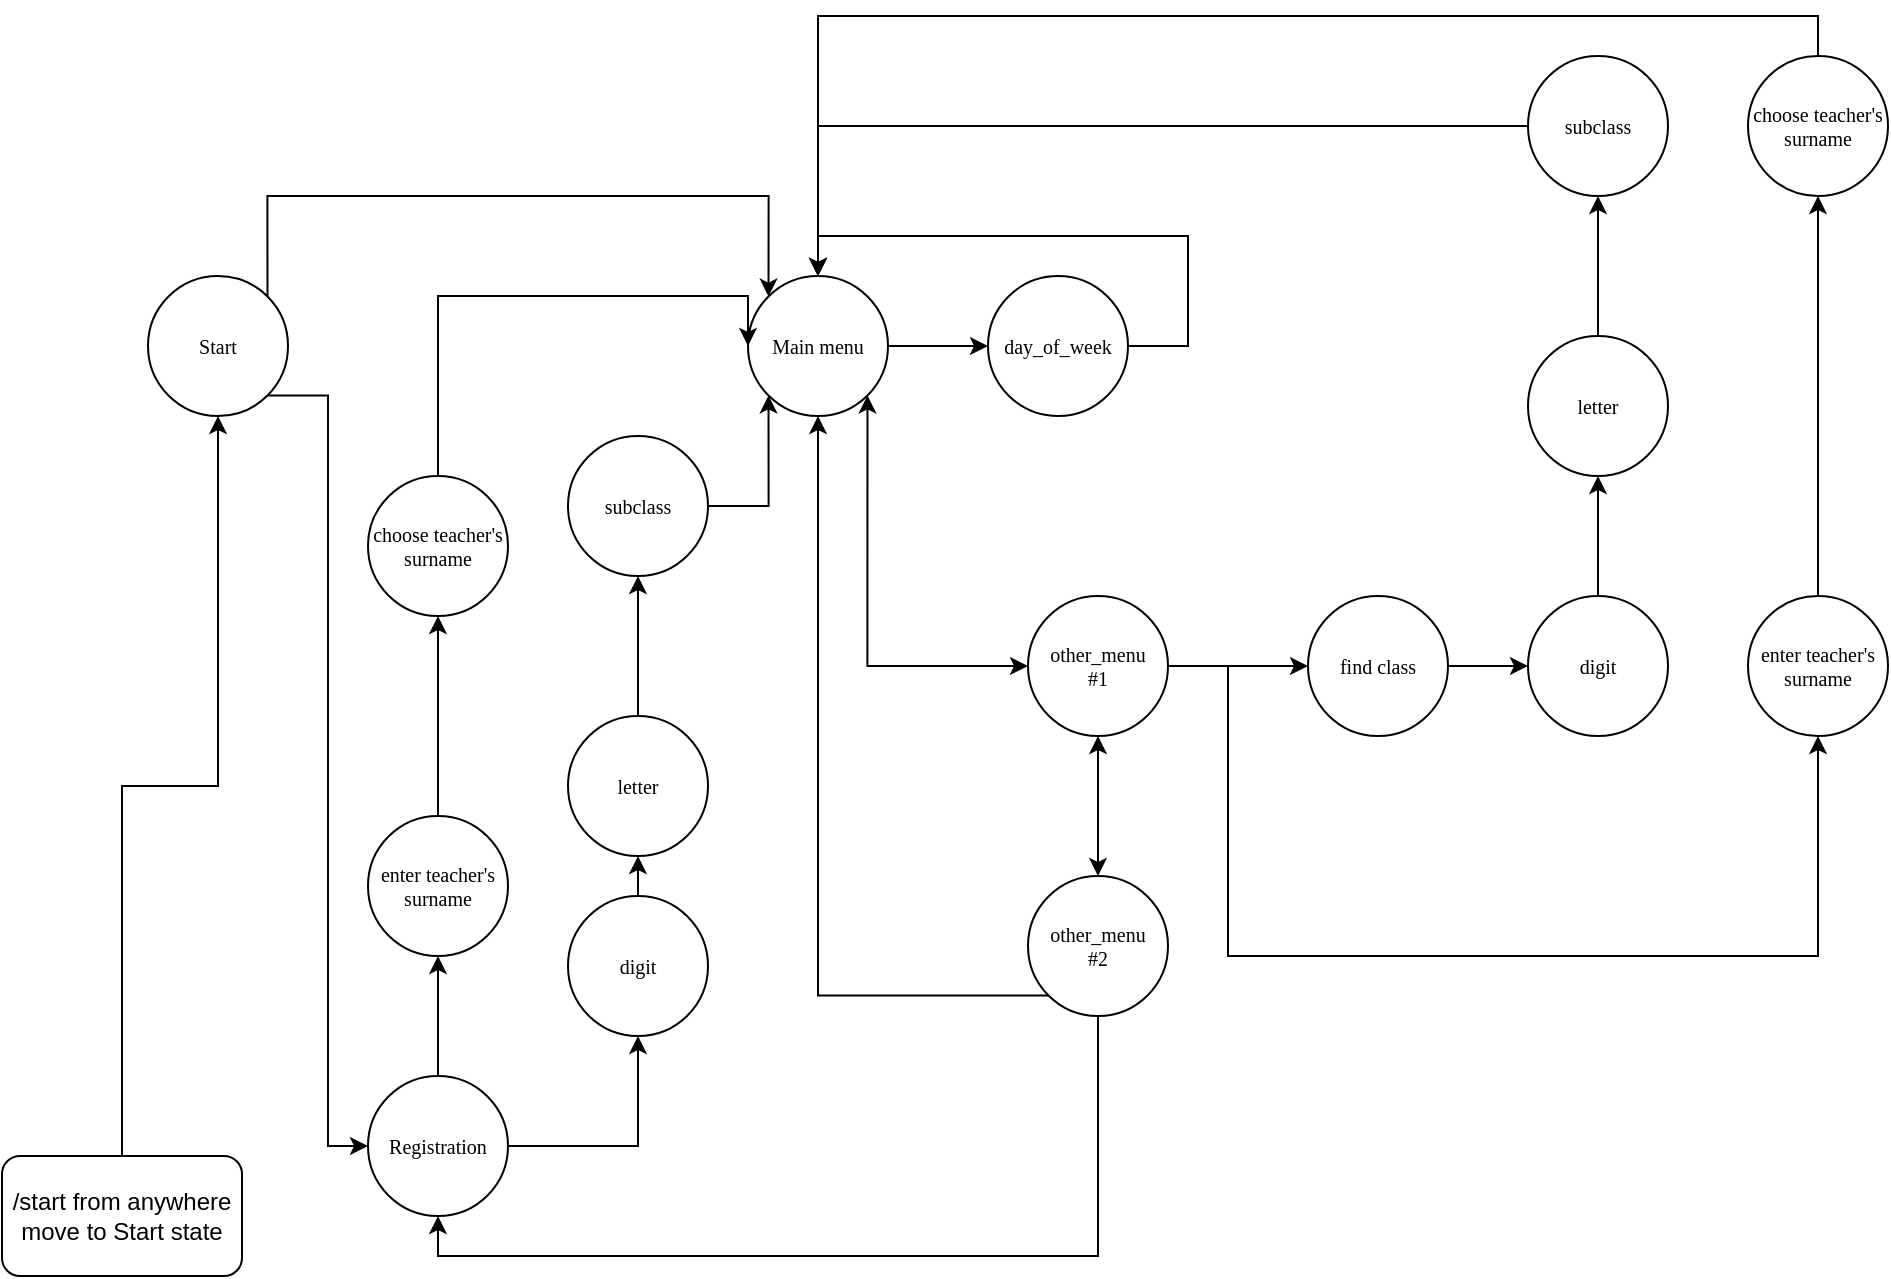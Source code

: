 <mxfile version="15.3.0" type="github"><diagram id="x-r1B8hrhTemMjnv4sVU" name="Page-1"><mxGraphModel dx="595" dy="1913" grid="1" gridSize="10" guides="1" tooltips="1" connect="1" arrows="1" fold="1" page="1" pageScale="1" pageWidth="827" pageHeight="1169" math="0" shadow="0"><root><mxCell id="0"/><mxCell id="1" parent="0"/><mxCell id="LJ0QI57i_qbQqsZ39Isf-7" style="edgeStyle=orthogonalEdgeStyle;rounded=0;orthogonalLoop=1;jettySize=auto;html=1;exitX=1;exitY=1;exitDx=0;exitDy=0;entryX=0;entryY=0.5;entryDx=0;entryDy=0;fontFamily=Verdana;fontSize=10;" parent="1" source="LJ0QI57i_qbQqsZ39Isf-1" target="LJ0QI57i_qbQqsZ39Isf-5" edge="1"><mxGeometry relative="1" as="geometry"/></mxCell><mxCell id="LJ0QI57i_qbQqsZ39Isf-10" style="edgeStyle=orthogonalEdgeStyle;rounded=0;orthogonalLoop=1;jettySize=auto;html=1;exitX=1;exitY=0;exitDx=0;exitDy=0;entryX=0;entryY=0;entryDx=0;entryDy=0;fontFamily=Verdana;fontSize=10;" parent="1" source="LJ0QI57i_qbQqsZ39Isf-1" target="LJ0QI57i_qbQqsZ39Isf-8" edge="1"><mxGeometry relative="1" as="geometry"><Array as="points"><mxPoint x="960" y="-910"/><mxPoint x="1210" y="-910"/></Array></mxGeometry></mxCell><mxCell id="LJ0QI57i_qbQqsZ39Isf-1" value="&lt;div style=&quot;font-size: 10px;&quot;&gt;Start&lt;/div&gt;" style="ellipse;whiteSpace=wrap;html=1;aspect=fixed;fontFamily=Verdana;fontSize=10;" parent="1" vertex="1"><mxGeometry x="900" y="-870" width="70" height="70" as="geometry"/></mxCell><mxCell id="EXbpKr9y8Jm7765Equig-21" style="edgeStyle=orthogonalEdgeStyle;rounded=0;orthogonalLoop=1;jettySize=auto;html=1;exitX=0.5;exitY=0;exitDx=0;exitDy=0;entryX=0.5;entryY=1;entryDx=0;entryDy=0;" parent="1" source="LJ0QI57i_qbQqsZ39Isf-5" target="EXbpKr9y8Jm7765Equig-18" edge="1"><mxGeometry relative="1" as="geometry"/></mxCell><mxCell id="EXbpKr9y8Jm7765Equig-58" style="edgeStyle=orthogonalEdgeStyle;rounded=0;orthogonalLoop=1;jettySize=auto;html=1;exitX=1;exitY=0.5;exitDx=0;exitDy=0;entryX=0.5;entryY=1;entryDx=0;entryDy=0;" parent="1" source="LJ0QI57i_qbQqsZ39Isf-5" target="EXbpKr9y8Jm7765Equig-25" edge="1"><mxGeometry relative="1" as="geometry"/></mxCell><mxCell id="LJ0QI57i_qbQqsZ39Isf-5" value="&lt;div style=&quot;font-size: 10px;&quot;&gt;Registration&lt;/div&gt;" style="ellipse;whiteSpace=wrap;html=1;aspect=fixed;fontFamily=Verdana;fontSize=10;" parent="1" vertex="1"><mxGeometry x="1010" y="-470" width="70" height="70" as="geometry"/></mxCell><mxCell id="LJ0QI57i_qbQqsZ39Isf-66" style="edgeStyle=orthogonalEdgeStyle;rounded=0;orthogonalLoop=1;jettySize=auto;html=1;exitX=1;exitY=0.5;exitDx=0;exitDy=0;entryX=0;entryY=0.5;entryDx=0;entryDy=0;fontFamily=Verdana;fontSize=10;" parent="1" source="LJ0QI57i_qbQqsZ39Isf-8" target="LJ0QI57i_qbQqsZ39Isf-25" edge="1"><mxGeometry relative="1" as="geometry"/></mxCell><mxCell id="LJ0QI57i_qbQqsZ39Isf-8" value="&lt;div style=&quot;font-size: 10px;&quot;&gt;Main menu&lt;/div&gt;" style="ellipse;whiteSpace=wrap;html=1;aspect=fixed;fontFamily=Verdana;fontSize=10;" parent="1" vertex="1"><mxGeometry x="1200" y="-870" width="70" height="70" as="geometry"/></mxCell><mxCell id="EXbpKr9y8Jm7765Equig-2" style="edgeStyle=orthogonalEdgeStyle;rounded=0;orthogonalLoop=1;jettySize=auto;html=1;exitX=1;exitY=0.5;exitDx=0;exitDy=0;entryX=0.5;entryY=0;entryDx=0;entryDy=0;" parent="1" source="LJ0QI57i_qbQqsZ39Isf-25" target="LJ0QI57i_qbQqsZ39Isf-8" edge="1"><mxGeometry relative="1" as="geometry"><Array as="points"><mxPoint x="1420" y="-835"/><mxPoint x="1420" y="-890"/><mxPoint x="1235" y="-890"/></Array></mxGeometry></mxCell><mxCell id="LJ0QI57i_qbQqsZ39Isf-25" value="&lt;div&gt;day_of_week&lt;/div&gt;" style="ellipse;whiteSpace=wrap;html=1;aspect=fixed;fontFamily=Verdana;fontSize=10;" parent="1" vertex="1"><mxGeometry x="1320" y="-870" width="70" height="70" as="geometry"/></mxCell><mxCell id="LYdX4u-15HGzneF6gYN5-8" style="edgeStyle=orthogonalEdgeStyle;rounded=0;jumpStyle=none;jumpSize=6;orthogonalLoop=1;jettySize=auto;html=1;exitX=1;exitY=0.5;exitDx=0;exitDy=0;entryX=0;entryY=0.5;entryDx=0;entryDy=0;fontFamily=Verdana;fontSize=10;startSize=6;endSize=6;sourcePerimeterSpacing=0;targetPerimeterSpacing=0;" parent="1" source="LJ0QI57i_qbQqsZ39Isf-30" target="LYdX4u-15HGzneF6gYN5-7" edge="1"><mxGeometry relative="1" as="geometry"/></mxCell><mxCell id="LYdX4u-15HGzneF6gYN5-18" style="edgeStyle=orthogonalEdgeStyle;rounded=0;jumpStyle=none;jumpSize=6;orthogonalLoop=1;jettySize=auto;html=1;exitX=0;exitY=0.5;exitDx=0;exitDy=0;entryX=1;entryY=1;entryDx=0;entryDy=0;fontFamily=Verdana;fontSize=10;startArrow=classic;startFill=1;sourcePerimeterSpacing=0;targetPerimeterSpacing=0;" parent="1" source="LJ0QI57i_qbQqsZ39Isf-30" target="LJ0QI57i_qbQqsZ39Isf-8" edge="1"><mxGeometry relative="1" as="geometry"/></mxCell><mxCell id="EXbpKr9y8Jm7765Equig-61" style="edgeStyle=orthogonalEdgeStyle;rounded=0;orthogonalLoop=1;jettySize=auto;html=1;exitX=1;exitY=0.5;exitDx=0;exitDy=0;entryX=0.5;entryY=1;entryDx=0;entryDy=0;" parent="1" source="LJ0QI57i_qbQqsZ39Isf-30" target="EXbpKr9y8Jm7765Equig-54" edge="1"><mxGeometry relative="1" as="geometry"><Array as="points"><mxPoint x="1440" y="-675"/><mxPoint x="1440" y="-530"/><mxPoint x="1735" y="-530"/></Array></mxGeometry></mxCell><mxCell id="LJ0QI57i_qbQqsZ39Isf-30" value="&lt;div&gt;other_menu&lt;/div&gt;&lt;div&gt;#1&lt;br&gt;&lt;/div&gt;" style="ellipse;whiteSpace=wrap;html=1;aspect=fixed;fontFamily=Verdana;fontSize=10;" parent="1" vertex="1"><mxGeometry x="1340" y="-710" width="70" height="70" as="geometry"/></mxCell><mxCell id="LYdX4u-15HGzneF6gYN5-47" style="edgeStyle=orthogonalEdgeStyle;rounded=0;jumpStyle=none;jumpSize=6;orthogonalLoop=1;jettySize=auto;html=1;exitX=0;exitY=1;exitDx=0;exitDy=0;entryX=0.5;entryY=1;entryDx=0;entryDy=0;fontFamily=Verdana;fontSize=10;startArrow=none;startFill=0;sourcePerimeterSpacing=0;targetPerimeterSpacing=0;" parent="1" source="LYdX4u-15HGzneF6gYN5-6" target="LJ0QI57i_qbQqsZ39Isf-8" edge="1"><mxGeometry relative="1" as="geometry"/></mxCell><mxCell id="LYdX4u-15HGzneF6gYN5-48" style="edgeStyle=orthogonalEdgeStyle;rounded=0;jumpStyle=none;jumpSize=6;orthogonalLoop=1;jettySize=auto;html=1;exitX=0.5;exitY=1;exitDx=0;exitDy=0;entryX=0.5;entryY=1;entryDx=0;entryDy=0;fontFamily=Verdana;fontSize=10;startArrow=none;startFill=0;sourcePerimeterSpacing=0;targetPerimeterSpacing=0;" parent="1" source="LYdX4u-15HGzneF6gYN5-6" target="LJ0QI57i_qbQqsZ39Isf-5" edge="1"><mxGeometry relative="1" as="geometry"/></mxCell><mxCell id="LYdX4u-15HGzneF6gYN5-6" value="&lt;div&gt;other_menu&lt;/div&gt;&lt;div&gt;#2&lt;br&gt;&lt;/div&gt;" style="ellipse;whiteSpace=wrap;html=1;aspect=fixed;fontFamily=Verdana;fontSize=10;" parent="1" vertex="1"><mxGeometry x="1340" y="-570" width="70" height="70" as="geometry"/></mxCell><mxCell id="EXbpKr9y8Jm7765Equig-51" style="edgeStyle=orthogonalEdgeStyle;rounded=0;orthogonalLoop=1;jettySize=auto;html=1;exitX=1;exitY=0.5;exitDx=0;exitDy=0;entryX=0;entryY=0.5;entryDx=0;entryDy=0;" parent="1" source="LYdX4u-15HGzneF6gYN5-7" target="EXbpKr9y8Jm7765Equig-45" edge="1"><mxGeometry relative="1" as="geometry"/></mxCell><mxCell id="LYdX4u-15HGzneF6gYN5-7" value="&lt;div&gt;find class&lt;/div&gt;" style="ellipse;whiteSpace=wrap;html=1;aspect=fixed;fontFamily=Verdana;fontSize=10;" parent="1" vertex="1"><mxGeometry x="1480" y="-710" width="70" height="70" as="geometry"/></mxCell><mxCell id="LYdX4u-15HGzneF6gYN5-16" style="rounded=0;jumpStyle=none;jumpSize=6;orthogonalLoop=1;jettySize=auto;html=1;exitX=0.5;exitY=1;exitDx=0;exitDy=0;fontFamily=Verdana;fontSize=10;sourcePerimeterSpacing=0;targetPerimeterSpacing=0;edgeStyle=orthogonalEdgeStyle;startArrow=classic;startFill=1;entryX=0.5;entryY=0;entryDx=0;entryDy=0;" parent="1" source="LJ0QI57i_qbQqsZ39Isf-30" target="LYdX4u-15HGzneF6gYN5-6" edge="1"><mxGeometry relative="1" as="geometry"><mxPoint x="1395" y="-430" as="targetPoint"/></mxGeometry></mxCell><mxCell id="EXbpKr9y8Jm7765Equig-12" style="edgeStyle=orthogonalEdgeStyle;rounded=0;orthogonalLoop=1;jettySize=auto;html=1;exitX=0.5;exitY=0;exitDx=0;exitDy=0;entryX=0.5;entryY=1;entryDx=0;entryDy=0;" parent="1" source="EXbpKr9y8Jm7765Equig-11" target="LJ0QI57i_qbQqsZ39Isf-1" edge="1"><mxGeometry relative="1" as="geometry"/></mxCell><mxCell id="EXbpKr9y8Jm7765Equig-11" value="/start from anywhere move to Start state" style="rounded=1;whiteSpace=wrap;html=1;" parent="1" vertex="1"><mxGeometry x="827" y="-430" width="120" height="60" as="geometry"/></mxCell><mxCell id="EXbpKr9y8Jm7765Equig-41" style="edgeStyle=orthogonalEdgeStyle;rounded=0;orthogonalLoop=1;jettySize=auto;html=1;exitX=0.5;exitY=0;exitDx=0;exitDy=0;entryX=0.5;entryY=1;entryDx=0;entryDy=0;" parent="1" source="EXbpKr9y8Jm7765Equig-18" target="EXbpKr9y8Jm7765Equig-40" edge="1"><mxGeometry relative="1" as="geometry"/></mxCell><mxCell id="EXbpKr9y8Jm7765Equig-18" value="&lt;div&gt;enter teacher's &lt;br&gt;&lt;/div&gt;&lt;div&gt;surname&lt;br&gt;&lt;/div&gt;" style="ellipse;whiteSpace=wrap;html=1;aspect=fixed;fontFamily=Verdana;fontSize=10;" parent="1" vertex="1"><mxGeometry x="1010" y="-600" width="70" height="70" as="geometry"/></mxCell><mxCell id="EXbpKr9y8Jm7765Equig-37" style="edgeStyle=orthogonalEdgeStyle;rounded=0;orthogonalLoop=1;jettySize=auto;html=1;exitX=0.5;exitY=0;exitDx=0;exitDy=0;entryX=0.5;entryY=1;entryDx=0;entryDy=0;" parent="1" source="EXbpKr9y8Jm7765Equig-25" target="EXbpKr9y8Jm7765Equig-26" edge="1"><mxGeometry relative="1" as="geometry"/></mxCell><mxCell id="EXbpKr9y8Jm7765Equig-25" value="digit" style="ellipse;whiteSpace=wrap;html=1;aspect=fixed;fontFamily=Verdana;fontSize=10;" parent="1" vertex="1"><mxGeometry x="1110" y="-560" width="70" height="70" as="geometry"/></mxCell><mxCell id="EXbpKr9y8Jm7765Equig-59" style="edgeStyle=orthogonalEdgeStyle;rounded=0;orthogonalLoop=1;jettySize=auto;html=1;exitX=0.5;exitY=0;exitDx=0;exitDy=0;entryX=0.5;entryY=1;entryDx=0;entryDy=0;" parent="1" source="EXbpKr9y8Jm7765Equig-26" target="EXbpKr9y8Jm7765Equig-29" edge="1"><mxGeometry relative="1" as="geometry"/></mxCell><mxCell id="EXbpKr9y8Jm7765Equig-26" value="letter" style="ellipse;whiteSpace=wrap;html=1;aspect=fixed;fontFamily=Verdana;fontSize=10;" parent="1" vertex="1"><mxGeometry x="1110" y="-650" width="70" height="70" as="geometry"/></mxCell><mxCell id="EXbpKr9y8Jm7765Equig-35" style="edgeStyle=orthogonalEdgeStyle;rounded=0;orthogonalLoop=1;jettySize=auto;html=1;exitX=0.5;exitY=0;exitDx=0;exitDy=0;entryX=0.5;entryY=1;entryDx=0;entryDy=0;" parent="1" target="EXbpKr9y8Jm7765Equig-29" edge="1"><mxGeometry relative="1" as="geometry"><mxPoint x="1145.0" y="-740" as="sourcePoint"/></mxGeometry></mxCell><mxCell id="EXbpKr9y8Jm7765Equig-34" style="edgeStyle=orthogonalEdgeStyle;rounded=0;orthogonalLoop=1;jettySize=auto;html=1;exitX=1;exitY=0.5;exitDx=0;exitDy=0;entryX=0;entryY=1;entryDx=0;entryDy=0;" parent="1" source="EXbpKr9y8Jm7765Equig-29" target="LJ0QI57i_qbQqsZ39Isf-8" edge="1"><mxGeometry relative="1" as="geometry"/></mxCell><mxCell id="EXbpKr9y8Jm7765Equig-29" value="subclass" style="ellipse;whiteSpace=wrap;html=1;aspect=fixed;fontFamily=Verdana;fontSize=10;" parent="1" vertex="1"><mxGeometry x="1110" y="-790" width="70" height="70" as="geometry"/></mxCell><mxCell id="EXbpKr9y8Jm7765Equig-43" style="edgeStyle=orthogonalEdgeStyle;rounded=0;orthogonalLoop=1;jettySize=auto;html=1;exitX=0.5;exitY=0;exitDx=0;exitDy=0;entryX=0;entryY=0.5;entryDx=0;entryDy=0;" parent="1" source="EXbpKr9y8Jm7765Equig-40" target="LJ0QI57i_qbQqsZ39Isf-8" edge="1"><mxGeometry relative="1" as="geometry"><Array as="points"><mxPoint x="1045" y="-860"/><mxPoint x="1200" y="-860"/></Array></mxGeometry></mxCell><mxCell id="EXbpKr9y8Jm7765Equig-40" value="&lt;div&gt;choose teacher's &lt;br&gt;&lt;/div&gt;&lt;div&gt;surname&lt;br&gt;&lt;/div&gt;" style="ellipse;whiteSpace=wrap;html=1;aspect=fixed;fontFamily=Verdana;fontSize=10;" parent="1" vertex="1"><mxGeometry x="1010" y="-770" width="70" height="70" as="geometry"/></mxCell><mxCell id="EXbpKr9y8Jm7765Equig-44" style="edgeStyle=orthogonalEdgeStyle;rounded=0;orthogonalLoop=1;jettySize=auto;html=1;exitX=0.5;exitY=0;exitDx=0;exitDy=0;entryX=0.5;entryY=1;entryDx=0;entryDy=0;" parent="1" source="EXbpKr9y8Jm7765Equig-45" target="EXbpKr9y8Jm7765Equig-47" edge="1"><mxGeometry relative="1" as="geometry"/></mxCell><mxCell id="EXbpKr9y8Jm7765Equig-45" value="digit" style="ellipse;whiteSpace=wrap;html=1;aspect=fixed;fontFamily=Verdana;fontSize=10;" parent="1" vertex="1"><mxGeometry x="1590" y="-710" width="70" height="70" as="geometry"/></mxCell><mxCell id="EXbpKr9y8Jm7765Equig-60" style="edgeStyle=orthogonalEdgeStyle;rounded=0;orthogonalLoop=1;jettySize=auto;html=1;exitX=0.5;exitY=0;exitDx=0;exitDy=0;entryX=0.5;entryY=1;entryDx=0;entryDy=0;" parent="1" source="EXbpKr9y8Jm7765Equig-47" target="EXbpKr9y8Jm7765Equig-50" edge="1"><mxGeometry relative="1" as="geometry"/></mxCell><mxCell id="EXbpKr9y8Jm7765Equig-47" value="letter" style="ellipse;whiteSpace=wrap;html=1;aspect=fixed;fontFamily=Verdana;fontSize=10;" parent="1" vertex="1"><mxGeometry x="1590" y="-840" width="70" height="70" as="geometry"/></mxCell><mxCell id="EXbpKr9y8Jm7765Equig-52" style="edgeStyle=orthogonalEdgeStyle;rounded=0;orthogonalLoop=1;jettySize=auto;html=1;exitX=0;exitY=0.5;exitDx=0;exitDy=0;entryX=0.5;entryY=0;entryDx=0;entryDy=0;" parent="1" source="EXbpKr9y8Jm7765Equig-50" target="LJ0QI57i_qbQqsZ39Isf-8" edge="1"><mxGeometry relative="1" as="geometry"/></mxCell><mxCell id="EXbpKr9y8Jm7765Equig-50" value="subclass" style="ellipse;whiteSpace=wrap;html=1;aspect=fixed;fontFamily=Verdana;fontSize=10;" parent="1" vertex="1"><mxGeometry x="1590" y="-980" width="70" height="70" as="geometry"/></mxCell><mxCell id="EXbpKr9y8Jm7765Equig-53" style="edgeStyle=orthogonalEdgeStyle;rounded=0;orthogonalLoop=1;jettySize=auto;html=1;exitX=0.5;exitY=0;exitDx=0;exitDy=0;entryX=0.5;entryY=1;entryDx=0;entryDy=0;" parent="1" source="EXbpKr9y8Jm7765Equig-54" target="EXbpKr9y8Jm7765Equig-55" edge="1"><mxGeometry relative="1" as="geometry"/></mxCell><mxCell id="EXbpKr9y8Jm7765Equig-54" value="&lt;div&gt;enter teacher's &lt;br&gt;&lt;/div&gt;&lt;div&gt;surname&lt;br&gt;&lt;/div&gt;" style="ellipse;whiteSpace=wrap;html=1;aspect=fixed;fontFamily=Verdana;fontSize=10;" parent="1" vertex="1"><mxGeometry x="1700" y="-710" width="70" height="70" as="geometry"/></mxCell><mxCell id="EXbpKr9y8Jm7765Equig-57" style="edgeStyle=orthogonalEdgeStyle;rounded=0;orthogonalLoop=1;jettySize=auto;html=1;exitX=0.5;exitY=0;exitDx=0;exitDy=0;entryX=0.5;entryY=0;entryDx=0;entryDy=0;" parent="1" source="EXbpKr9y8Jm7765Equig-55" target="LJ0QI57i_qbQqsZ39Isf-8" edge="1"><mxGeometry relative="1" as="geometry"/></mxCell><mxCell id="EXbpKr9y8Jm7765Equig-55" value="&lt;div&gt;choose teacher's &lt;br&gt;&lt;/div&gt;&lt;div&gt;surname&lt;br&gt;&lt;/div&gt;" style="ellipse;whiteSpace=wrap;html=1;aspect=fixed;fontFamily=Verdana;fontSize=10;" parent="1" vertex="1"><mxGeometry x="1700" y="-980" width="70" height="70" as="geometry"/></mxCell></root></mxGraphModel></diagram></mxfile>